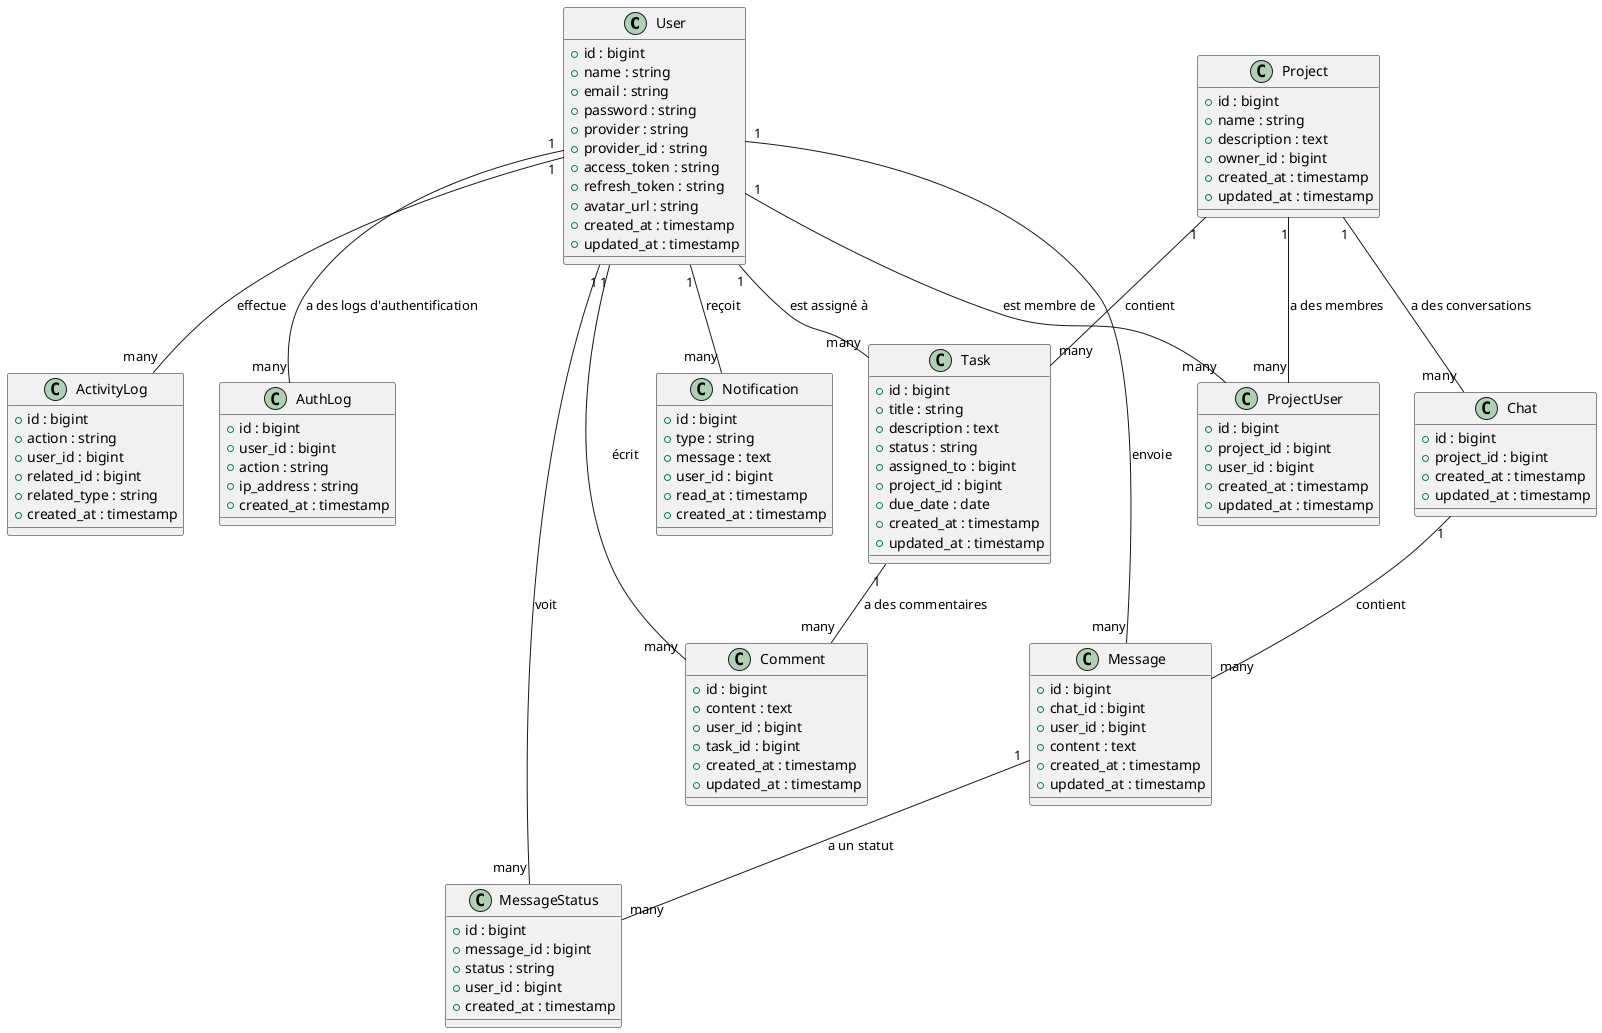 @startuml ClassDiagram

' Définir les classes
class User {
  +id : bigint
  +name : string
  +email : string
  +password : string
  +provider : string
  +provider_id : string
  +access_token : string
  +refresh_token : string
  +avatar_url : string
  +created_at : timestamp
  +updated_at : timestamp
}

class Project {
  +id : bigint
  +name : string
  +description : text
  +owner_id : bigint
  +created_at : timestamp
  +updated_at : timestamp
}

class Task {
  +id : bigint
  +title : string
  +description : text
  +status : string
  +assigned_to : bigint
  +project_id : bigint
  +due_date : date
  +created_at : timestamp
  +updated_at : timestamp
}

class Comment {
  +id : bigint
  +content : text
  +user_id : bigint
  +task_id : bigint
  +created_at : timestamp
  +updated_at : timestamp
}

class Notification {
  +id : bigint
  +type : string
  +message : text
  +user_id : bigint
  +read_at : timestamp
  +created_at : timestamp
}

class ActivityLog {
  +id : bigint
  +action : string
  +user_id : bigint
  +related_id : bigint
  +related_type : string
  +created_at : timestamp
}

class ProjectUser {
  +id : bigint
  +project_id : bigint
  +user_id : bigint
  +created_at : timestamp
  +updated_at : timestamp
}

class Chat {
  +id : bigint
  +project_id : bigint
  +created_at : timestamp
  +updated_at : timestamp
}

class Message {
  +id : bigint
  +chat_id : bigint
  +user_id : bigint
  +content : text
  +created_at : timestamp
  +updated_at : timestamp
}

class MessageStatus {
  +id : bigint
  +message_id : bigint
  +status : string
  +user_id : bigint
  +created_at : timestamp
}

class AuthLog {
  +id : bigint
  +user_id : bigint
  +action : string
  +ip_address : string
  +created_at : timestamp
}

' Définir les relations
User "1" -- "many" ProjectUser : "est membre de"
Project "1" -- "many" ProjectUser : "a des membres"
Project "1" -- "many" Task : "contient"
Task "1" -- "many" Comment : "a des commentaires"
User "1" -- "many" Comment : "écrit"
User "1" -- "many" Task : "est assigné à"
User "1" -- "many" Notification : "reçoit"
User "1" -- "many" ActivityLog : "effectue"
User "1" -- "many" AuthLog : "a des logs d'authentification"
Project "1" -- "many" Chat : "a des conversations"
Chat "1" -- "many" Message : "contient"
User "1" -- "many" Message : "envoie"
Message "1" -- "many" MessageStatus : "a un statut"
User "1" -- "many" MessageStatus : "voit"

@enduml